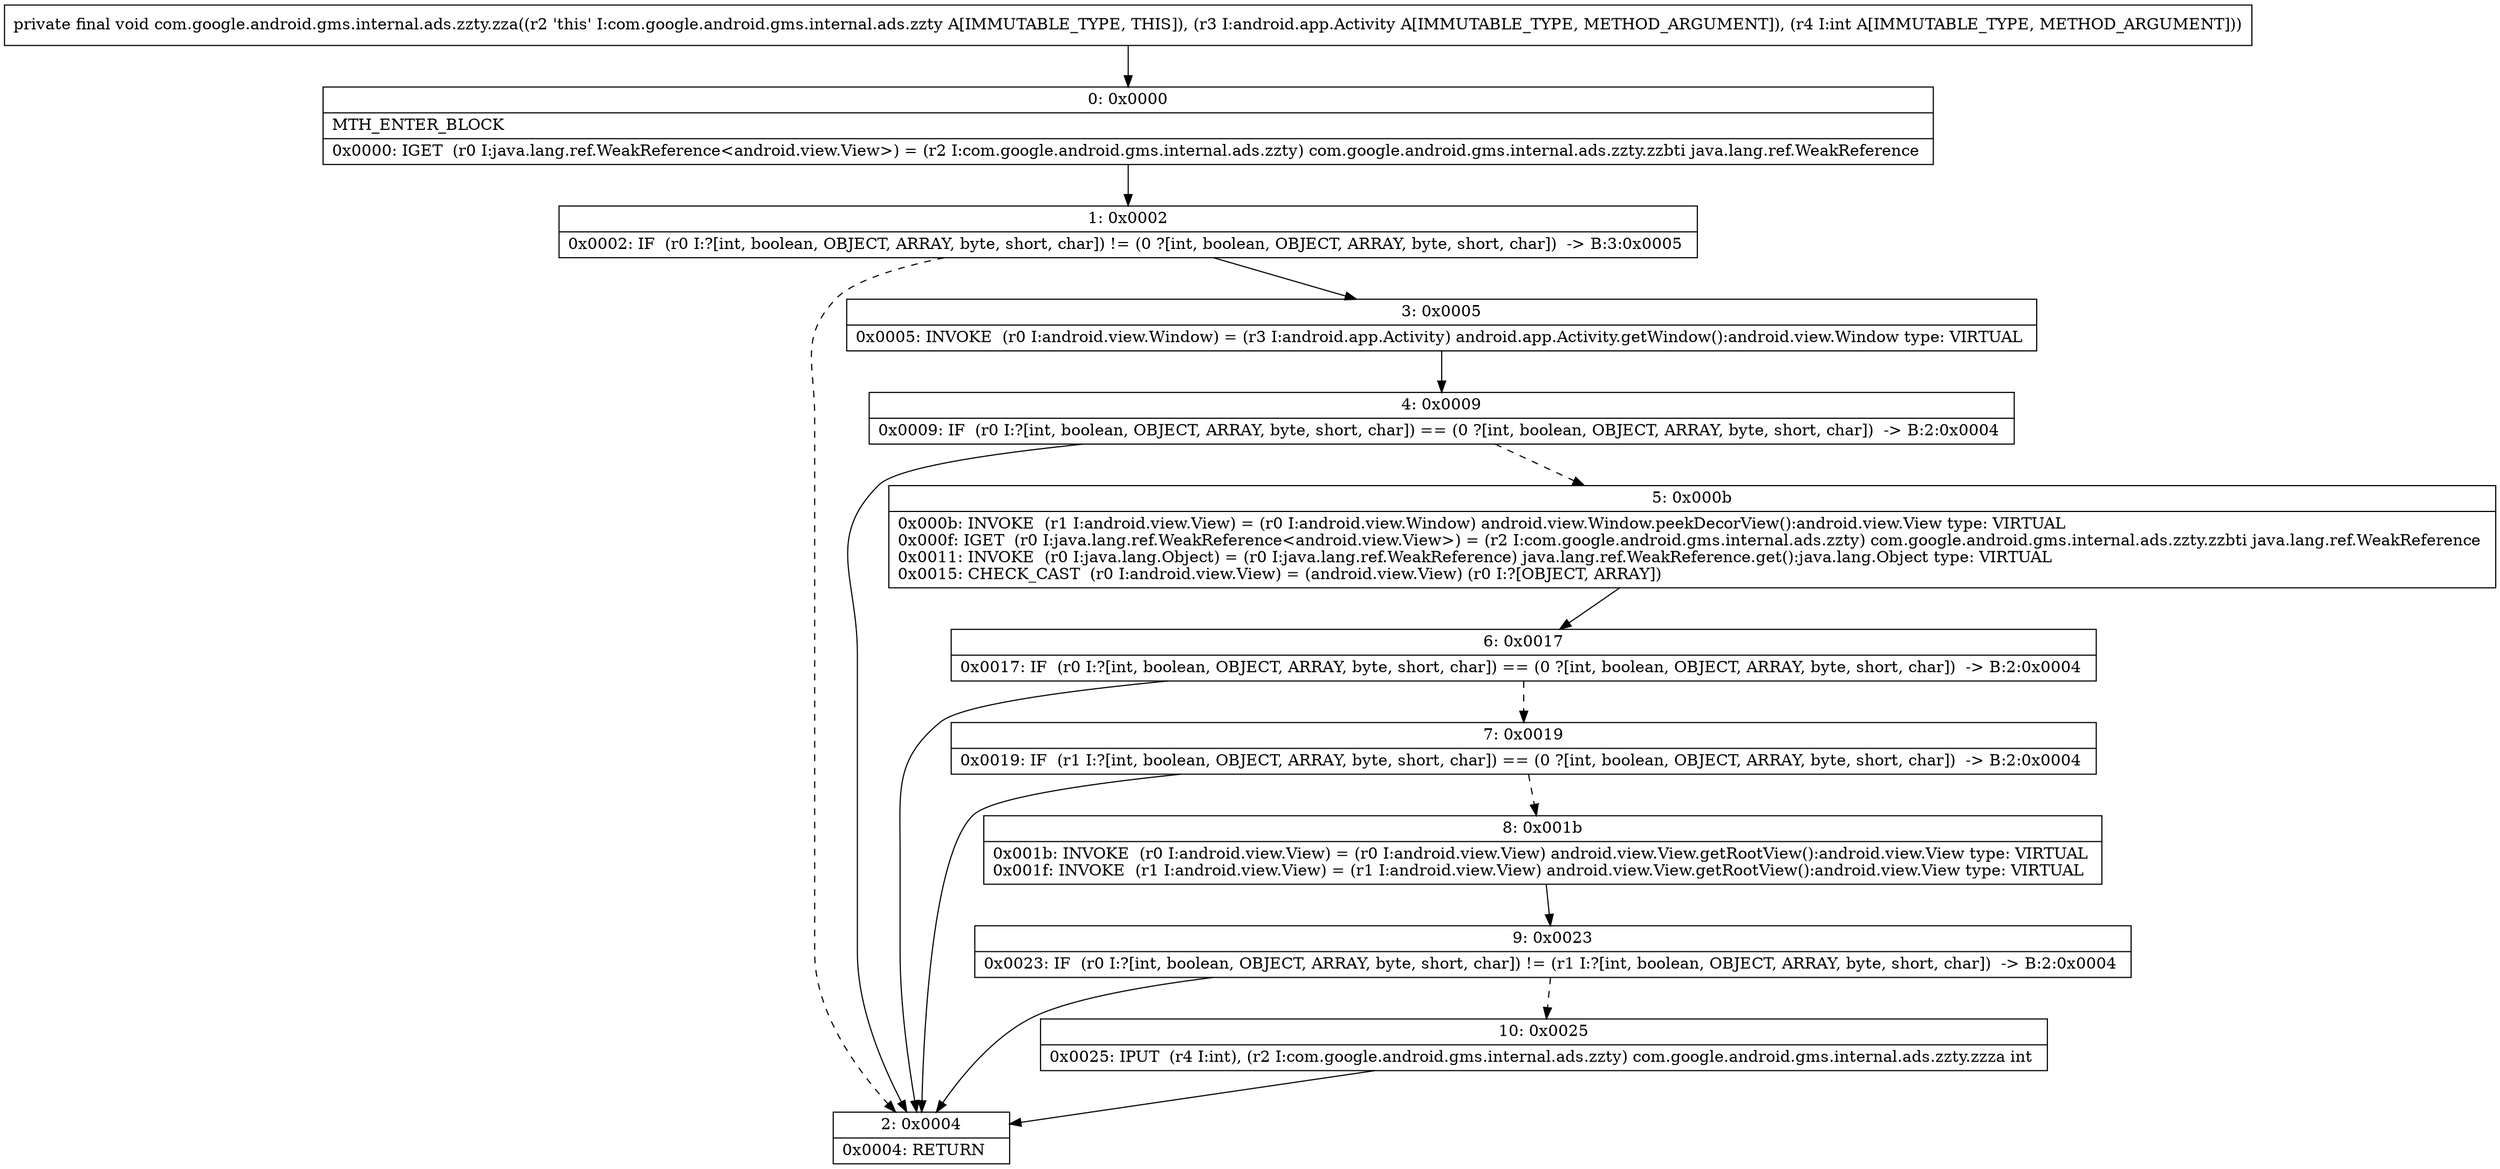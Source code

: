 digraph "CFG forcom.google.android.gms.internal.ads.zzty.zza(Landroid\/app\/Activity;I)V" {
Node_0 [shape=record,label="{0\:\ 0x0000|MTH_ENTER_BLOCK\l|0x0000: IGET  (r0 I:java.lang.ref.WeakReference\<android.view.View\>) = (r2 I:com.google.android.gms.internal.ads.zzty) com.google.android.gms.internal.ads.zzty.zzbti java.lang.ref.WeakReference \l}"];
Node_1 [shape=record,label="{1\:\ 0x0002|0x0002: IF  (r0 I:?[int, boolean, OBJECT, ARRAY, byte, short, char]) != (0 ?[int, boolean, OBJECT, ARRAY, byte, short, char])  \-\> B:3:0x0005 \l}"];
Node_2 [shape=record,label="{2\:\ 0x0004|0x0004: RETURN   \l}"];
Node_3 [shape=record,label="{3\:\ 0x0005|0x0005: INVOKE  (r0 I:android.view.Window) = (r3 I:android.app.Activity) android.app.Activity.getWindow():android.view.Window type: VIRTUAL \l}"];
Node_4 [shape=record,label="{4\:\ 0x0009|0x0009: IF  (r0 I:?[int, boolean, OBJECT, ARRAY, byte, short, char]) == (0 ?[int, boolean, OBJECT, ARRAY, byte, short, char])  \-\> B:2:0x0004 \l}"];
Node_5 [shape=record,label="{5\:\ 0x000b|0x000b: INVOKE  (r1 I:android.view.View) = (r0 I:android.view.Window) android.view.Window.peekDecorView():android.view.View type: VIRTUAL \l0x000f: IGET  (r0 I:java.lang.ref.WeakReference\<android.view.View\>) = (r2 I:com.google.android.gms.internal.ads.zzty) com.google.android.gms.internal.ads.zzty.zzbti java.lang.ref.WeakReference \l0x0011: INVOKE  (r0 I:java.lang.Object) = (r0 I:java.lang.ref.WeakReference) java.lang.ref.WeakReference.get():java.lang.Object type: VIRTUAL \l0x0015: CHECK_CAST  (r0 I:android.view.View) = (android.view.View) (r0 I:?[OBJECT, ARRAY]) \l}"];
Node_6 [shape=record,label="{6\:\ 0x0017|0x0017: IF  (r0 I:?[int, boolean, OBJECT, ARRAY, byte, short, char]) == (0 ?[int, boolean, OBJECT, ARRAY, byte, short, char])  \-\> B:2:0x0004 \l}"];
Node_7 [shape=record,label="{7\:\ 0x0019|0x0019: IF  (r1 I:?[int, boolean, OBJECT, ARRAY, byte, short, char]) == (0 ?[int, boolean, OBJECT, ARRAY, byte, short, char])  \-\> B:2:0x0004 \l}"];
Node_8 [shape=record,label="{8\:\ 0x001b|0x001b: INVOKE  (r0 I:android.view.View) = (r0 I:android.view.View) android.view.View.getRootView():android.view.View type: VIRTUAL \l0x001f: INVOKE  (r1 I:android.view.View) = (r1 I:android.view.View) android.view.View.getRootView():android.view.View type: VIRTUAL \l}"];
Node_9 [shape=record,label="{9\:\ 0x0023|0x0023: IF  (r0 I:?[int, boolean, OBJECT, ARRAY, byte, short, char]) != (r1 I:?[int, boolean, OBJECT, ARRAY, byte, short, char])  \-\> B:2:0x0004 \l}"];
Node_10 [shape=record,label="{10\:\ 0x0025|0x0025: IPUT  (r4 I:int), (r2 I:com.google.android.gms.internal.ads.zzty) com.google.android.gms.internal.ads.zzty.zzza int \l}"];
MethodNode[shape=record,label="{private final void com.google.android.gms.internal.ads.zzty.zza((r2 'this' I:com.google.android.gms.internal.ads.zzty A[IMMUTABLE_TYPE, THIS]), (r3 I:android.app.Activity A[IMMUTABLE_TYPE, METHOD_ARGUMENT]), (r4 I:int A[IMMUTABLE_TYPE, METHOD_ARGUMENT])) }"];
MethodNode -> Node_0;
Node_0 -> Node_1;
Node_1 -> Node_2[style=dashed];
Node_1 -> Node_3;
Node_3 -> Node_4;
Node_4 -> Node_2;
Node_4 -> Node_5[style=dashed];
Node_5 -> Node_6;
Node_6 -> Node_2;
Node_6 -> Node_7[style=dashed];
Node_7 -> Node_2;
Node_7 -> Node_8[style=dashed];
Node_8 -> Node_9;
Node_9 -> Node_2;
Node_9 -> Node_10[style=dashed];
Node_10 -> Node_2;
}

